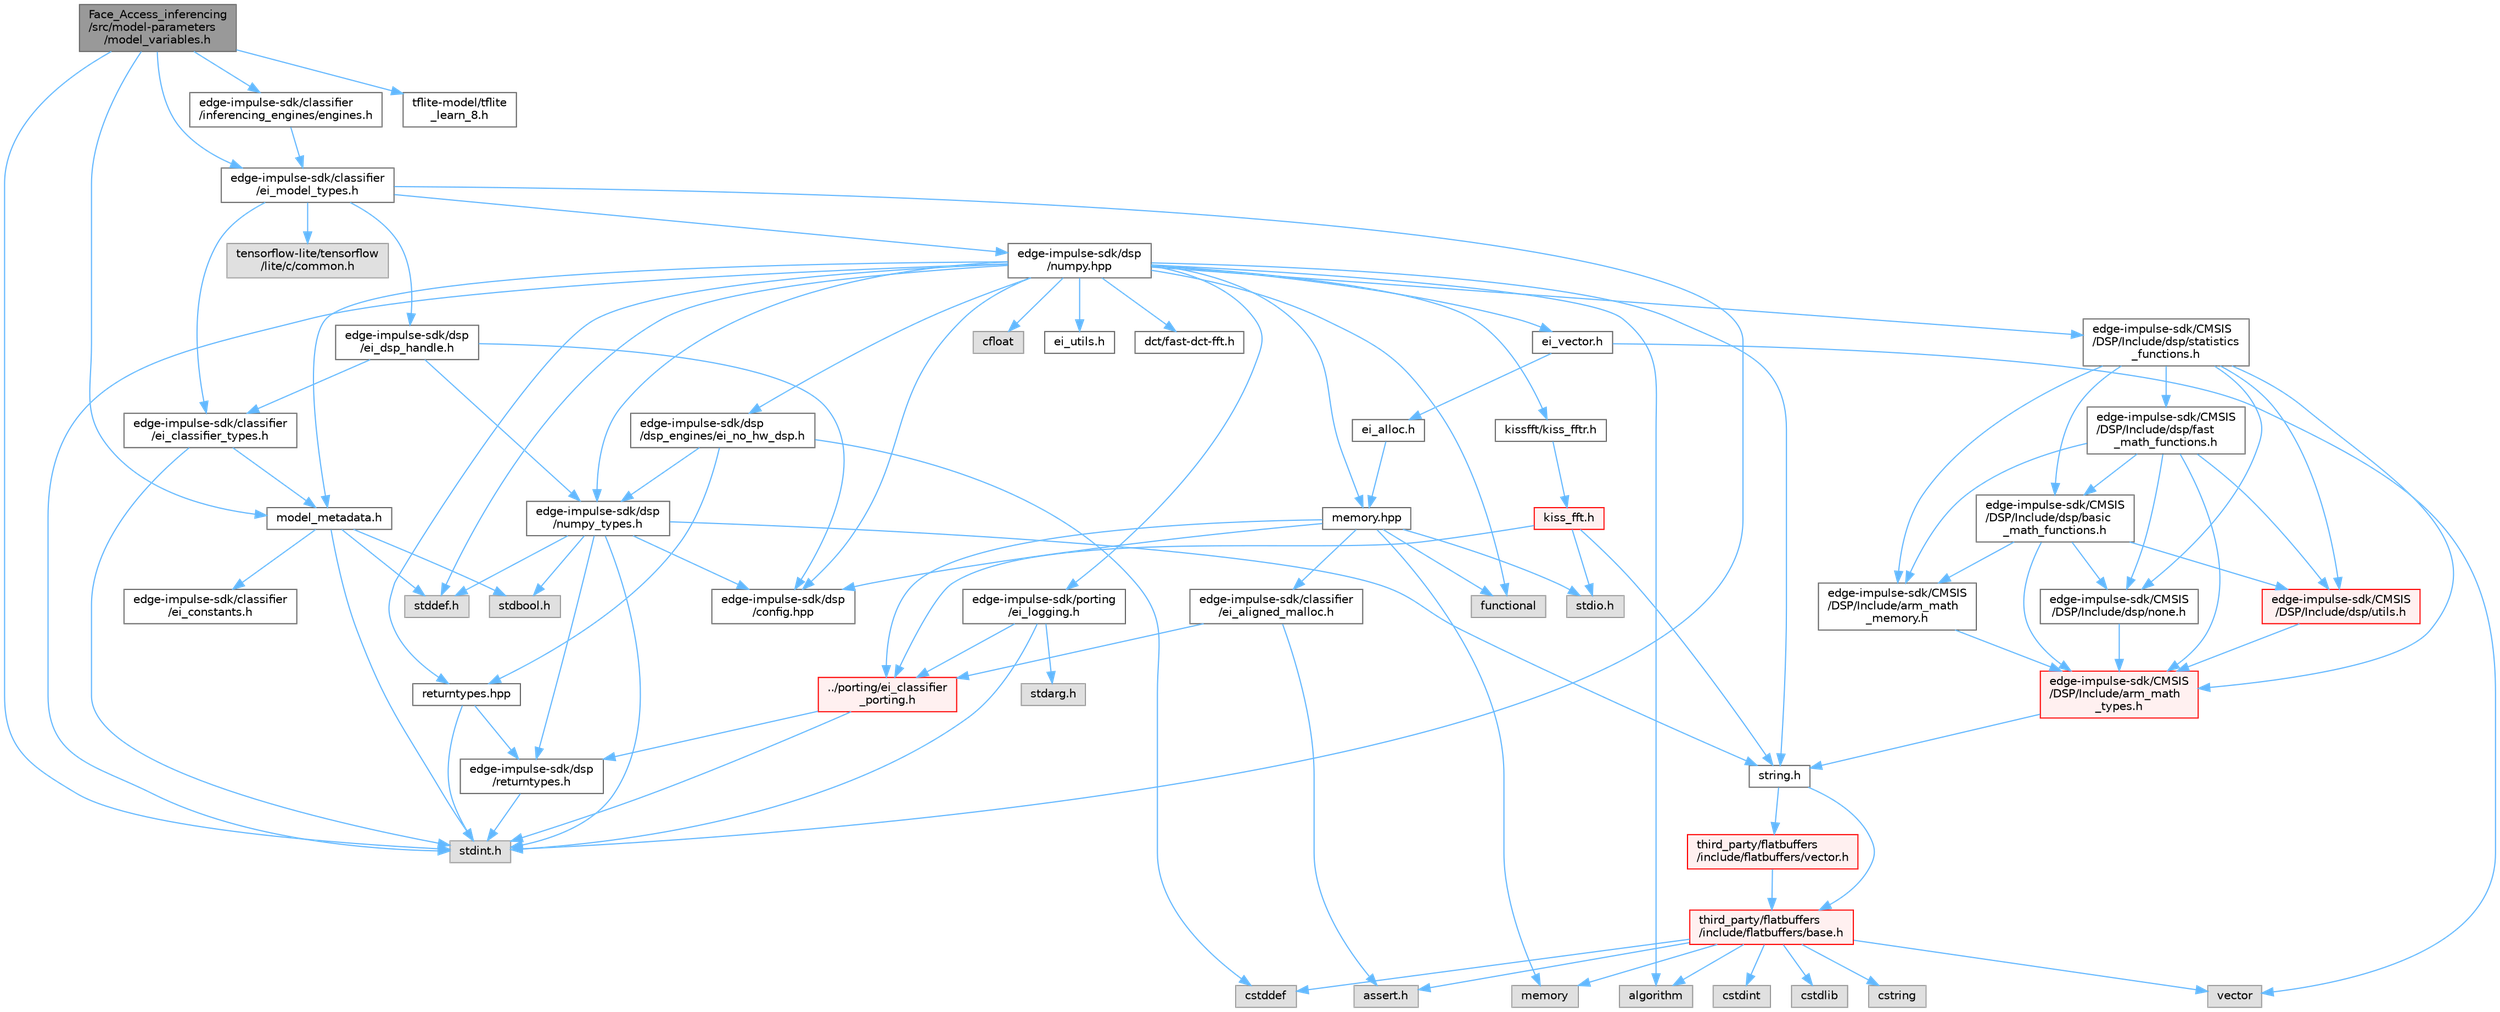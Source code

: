 digraph "Face_Access_inferencing/src/model-parameters/model_variables.h"
{
 // LATEX_PDF_SIZE
  bgcolor="transparent";
  edge [fontname=Helvetica,fontsize=10,labelfontname=Helvetica,labelfontsize=10];
  node [fontname=Helvetica,fontsize=10,shape=box,height=0.2,width=0.4];
  Node1 [id="Node000001",label="Face_Access_inferencing\l/src/model-parameters\l/model_variables.h",height=0.2,width=0.4,color="gray40", fillcolor="grey60", style="filled", fontcolor="black",tooltip=" "];
  Node1 -> Node2 [id="edge101_Node000001_Node000002",color="steelblue1",style="solid",tooltip=" "];
  Node2 [id="Node000002",label="stdint.h",height=0.2,width=0.4,color="grey60", fillcolor="#E0E0E0", style="filled",tooltip=" "];
  Node1 -> Node3 [id="edge102_Node000001_Node000003",color="steelblue1",style="solid",tooltip=" "];
  Node3 [id="Node000003",label="model_metadata.h",height=0.2,width=0.4,color="grey40", fillcolor="white", style="filled",URL="$model__metadata_8h.html",tooltip=" "];
  Node3 -> Node2 [id="edge103_Node000003_Node000002",color="steelblue1",style="solid",tooltip=" "];
  Node3 -> Node4 [id="edge104_Node000003_Node000004",color="steelblue1",style="solid",tooltip=" "];
  Node4 [id="Node000004",label="stdbool.h",height=0.2,width=0.4,color="grey60", fillcolor="#E0E0E0", style="filled",tooltip=" "];
  Node3 -> Node5 [id="edge105_Node000003_Node000005",color="steelblue1",style="solid",tooltip=" "];
  Node5 [id="Node000005",label="stddef.h",height=0.2,width=0.4,color="grey60", fillcolor="#E0E0E0", style="filled",tooltip=" "];
  Node3 -> Node6 [id="edge106_Node000003_Node000006",color="steelblue1",style="solid",tooltip=" "];
  Node6 [id="Node000006",label="edge-impulse-sdk/classifier\l/ei_constants.h",height=0.2,width=0.4,color="grey40", fillcolor="white", style="filled",URL="$ei__constants_8h.html",tooltip=" "];
  Node1 -> Node7 [id="edge107_Node000001_Node000007",color="steelblue1",style="solid",tooltip=" "];
  Node7 [id="Node000007",label="tflite-model/tflite\l_learn_8.h",height=0.2,width=0.4,color="grey40", fillcolor="white", style="filled",URL="$tflite__learn__8_8h.html",tooltip=" "];
  Node1 -> Node8 [id="edge108_Node000001_Node000008",color="steelblue1",style="solid",tooltip=" "];
  Node8 [id="Node000008",label="edge-impulse-sdk/classifier\l/ei_model_types.h",height=0.2,width=0.4,color="grey40", fillcolor="white", style="filled",URL="$ei__model__types_8h.html",tooltip=" "];
  Node8 -> Node2 [id="edge109_Node000008_Node000002",color="steelblue1",style="solid",tooltip=" "];
  Node8 -> Node9 [id="edge110_Node000008_Node000009",color="steelblue1",style="solid",tooltip=" "];
  Node9 [id="Node000009",label="edge-impulse-sdk/classifier\l/ei_classifier_types.h",height=0.2,width=0.4,color="grey40", fillcolor="white", style="filled",URL="$ei__classifier__types_8h.html",tooltip=" "];
  Node9 -> Node2 [id="edge111_Node000009_Node000002",color="steelblue1",style="solid",tooltip=" "];
  Node9 -> Node3 [id="edge112_Node000009_Node000003",color="steelblue1",style="solid",tooltip=" "];
  Node8 -> Node10 [id="edge113_Node000008_Node000010",color="steelblue1",style="solid",tooltip=" "];
  Node10 [id="Node000010",label="edge-impulse-sdk/dsp\l/ei_dsp_handle.h",height=0.2,width=0.4,color="grey40", fillcolor="white", style="filled",URL="$ei__dsp__handle_8h.html",tooltip=" "];
  Node10 -> Node11 [id="edge114_Node000010_Node000011",color="steelblue1",style="solid",tooltip=" "];
  Node11 [id="Node000011",label="edge-impulse-sdk/dsp\l/config.hpp",height=0.2,width=0.4,color="grey40", fillcolor="white", style="filled",URL="$config_8hpp.html",tooltip=" "];
  Node10 -> Node12 [id="edge115_Node000010_Node000012",color="steelblue1",style="solid",tooltip=" "];
  Node12 [id="Node000012",label="edge-impulse-sdk/dsp\l/numpy_types.h",height=0.2,width=0.4,color="grey40", fillcolor="white", style="filled",URL="$numpy__types_8h.html",tooltip=" "];
  Node12 -> Node2 [id="edge116_Node000012_Node000002",color="steelblue1",style="solid",tooltip=" "];
  Node12 -> Node4 [id="edge117_Node000012_Node000004",color="steelblue1",style="solid",tooltip=" "];
  Node12 -> Node13 [id="edge118_Node000012_Node000013",color="steelblue1",style="solid",tooltip=" "];
  Node13 [id="Node000013",label="string.h",height=0.2,width=0.4,color="grey40", fillcolor="white", style="filled",URL="$string_8h.html",tooltip=" "];
  Node13 -> Node14 [id="edge119_Node000013_Node000014",color="steelblue1",style="solid",tooltip=" "];
  Node14 [id="Node000014",label="third_party/flatbuffers\l/include/flatbuffers/base.h",height=0.2,width=0.4,color="red", fillcolor="#FFF0F0", style="filled",URL="$base_8h.html",tooltip=" "];
  Node14 -> Node15 [id="edge120_Node000014_Node000015",color="steelblue1",style="solid",tooltip=" "];
  Node15 [id="Node000015",label="assert.h",height=0.2,width=0.4,color="grey60", fillcolor="#E0E0E0", style="filled",tooltip=" "];
  Node14 -> Node16 [id="edge121_Node000014_Node000016",color="steelblue1",style="solid",tooltip=" "];
  Node16 [id="Node000016",label="cstdint",height=0.2,width=0.4,color="grey60", fillcolor="#E0E0E0", style="filled",tooltip=" "];
  Node14 -> Node17 [id="edge122_Node000014_Node000017",color="steelblue1",style="solid",tooltip=" "];
  Node17 [id="Node000017",label="cstddef",height=0.2,width=0.4,color="grey60", fillcolor="#E0E0E0", style="filled",tooltip=" "];
  Node14 -> Node18 [id="edge123_Node000014_Node000018",color="steelblue1",style="solid",tooltip=" "];
  Node18 [id="Node000018",label="cstdlib",height=0.2,width=0.4,color="grey60", fillcolor="#E0E0E0", style="filled",tooltip=" "];
  Node14 -> Node19 [id="edge124_Node000014_Node000019",color="steelblue1",style="solid",tooltip=" "];
  Node19 [id="Node000019",label="cstring",height=0.2,width=0.4,color="grey60", fillcolor="#E0E0E0", style="filled",tooltip=" "];
  Node14 -> Node23 [id="edge125_Node000014_Node000023",color="steelblue1",style="solid",tooltip=" "];
  Node23 [id="Node000023",label="vector",height=0.2,width=0.4,color="grey60", fillcolor="#E0E0E0", style="filled",tooltip=" "];
  Node14 -> Node25 [id="edge126_Node000014_Node000025",color="steelblue1",style="solid",tooltip=" "];
  Node25 [id="Node000025",label="algorithm",height=0.2,width=0.4,color="grey60", fillcolor="#E0E0E0", style="filled",tooltip=" "];
  Node14 -> Node27 [id="edge127_Node000014_Node000027",color="steelblue1",style="solid",tooltip=" "];
  Node27 [id="Node000027",label="memory",height=0.2,width=0.4,color="grey60", fillcolor="#E0E0E0", style="filled",tooltip=" "];
  Node13 -> Node28 [id="edge128_Node000013_Node000028",color="steelblue1",style="solid",tooltip=" "];
  Node28 [id="Node000028",label="third_party/flatbuffers\l/include/flatbuffers/vector.h",height=0.2,width=0.4,color="red", fillcolor="#FFF0F0", style="filled",URL="$vector_8h.html",tooltip=" "];
  Node28 -> Node14 [id="edge129_Node000028_Node000014",color="steelblue1",style="solid",tooltip=" "];
  Node12 -> Node5 [id="edge130_Node000012_Node000005",color="steelblue1",style="solid",tooltip=" "];
  Node12 -> Node11 [id="edge131_Node000012_Node000011",color="steelblue1",style="solid",tooltip=" "];
  Node12 -> Node32 [id="edge132_Node000012_Node000032",color="steelblue1",style="solid",tooltip=" "];
  Node32 [id="Node000032",label="edge-impulse-sdk/dsp\l/returntypes.h",height=0.2,width=0.4,color="grey40", fillcolor="white", style="filled",URL="$returntypes_8h.html",tooltip=" "];
  Node32 -> Node2 [id="edge133_Node000032_Node000002",color="steelblue1",style="solid",tooltip=" "];
  Node10 -> Node9 [id="edge134_Node000010_Node000009",color="steelblue1",style="solid",tooltip=" "];
  Node8 -> Node33 [id="edge135_Node000008_Node000033",color="steelblue1",style="solid",tooltip=" "];
  Node33 [id="Node000033",label="edge-impulse-sdk/dsp\l/numpy.hpp",height=0.2,width=0.4,color="grey40", fillcolor="white", style="filled",URL="$numpy_8hpp.html",tooltip=" "];
  Node33 -> Node2 [id="edge136_Node000033_Node000002",color="steelblue1",style="solid",tooltip=" "];
  Node33 -> Node13 [id="edge137_Node000033_Node000013",color="steelblue1",style="solid",tooltip=" "];
  Node33 -> Node5 [id="edge138_Node000033_Node000005",color="steelblue1",style="solid",tooltip=" "];
  Node33 -> Node34 [id="edge139_Node000033_Node000034",color="steelblue1",style="solid",tooltip=" "];
  Node34 [id="Node000034",label="cfloat",height=0.2,width=0.4,color="grey60", fillcolor="#E0E0E0", style="filled",tooltip=" "];
  Node33 -> Node35 [id="edge140_Node000033_Node000035",color="steelblue1",style="solid",tooltip=" "];
  Node35 [id="Node000035",label="ei_vector.h",height=0.2,width=0.4,color="grey40", fillcolor="white", style="filled",URL="$ei__vector_8h.html",tooltip=" "];
  Node35 -> Node36 [id="edge141_Node000035_Node000036",color="steelblue1",style="solid",tooltip=" "];
  Node36 [id="Node000036",label="ei_alloc.h",height=0.2,width=0.4,color="grey40", fillcolor="white", style="filled",URL="$ei__alloc_8h.html",tooltip=" "];
  Node36 -> Node37 [id="edge142_Node000036_Node000037",color="steelblue1",style="solid",tooltip=" "];
  Node37 [id="Node000037",label="memory.hpp",height=0.2,width=0.4,color="grey40", fillcolor="white", style="filled",URL="$memory_8hpp.html",tooltip=" "];
  Node37 -> Node38 [id="edge143_Node000037_Node000038",color="steelblue1",style="solid",tooltip=" "];
  Node38 [id="Node000038",label="functional",height=0.2,width=0.4,color="grey60", fillcolor="#E0E0E0", style="filled",tooltip=" "];
  Node37 -> Node39 [id="edge144_Node000037_Node000039",color="steelblue1",style="solid",tooltip=" "];
  Node39 [id="Node000039",label="stdio.h",height=0.2,width=0.4,color="grey60", fillcolor="#E0E0E0", style="filled",tooltip=" "];
  Node37 -> Node27 [id="edge145_Node000037_Node000027",color="steelblue1",style="solid",tooltip=" "];
  Node37 -> Node40 [id="edge146_Node000037_Node000040",color="steelblue1",style="solid",tooltip=" "];
  Node40 [id="Node000040",label="../porting/ei_classifier\l_porting.h",height=0.2,width=0.4,color="red", fillcolor="#FFF0F0", style="filled",URL="$ei__classifier__porting_8h.html",tooltip=" "];
  Node40 -> Node2 [id="edge147_Node000040_Node000002",color="steelblue1",style="solid",tooltip=" "];
  Node40 -> Node32 [id="edge148_Node000040_Node000032",color="steelblue1",style="solid",tooltip=" "];
  Node37 -> Node42 [id="edge149_Node000037_Node000042",color="steelblue1",style="solid",tooltip=" "];
  Node42 [id="Node000042",label="edge-impulse-sdk/classifier\l/ei_aligned_malloc.h",height=0.2,width=0.4,color="grey40", fillcolor="white", style="filled",URL="$ei__aligned__malloc_8h.html",tooltip=" "];
  Node42 -> Node15 [id="edge150_Node000042_Node000015",color="steelblue1",style="solid",tooltip=" "];
  Node42 -> Node40 [id="edge151_Node000042_Node000040",color="steelblue1",style="solid",tooltip=" "];
  Node37 -> Node11 [id="edge152_Node000037_Node000011",color="steelblue1",style="solid",tooltip=" "];
  Node35 -> Node23 [id="edge153_Node000035_Node000023",color="steelblue1",style="solid",tooltip=" "];
  Node33 -> Node25 [id="edge154_Node000033_Node000025",color="steelblue1",style="solid",tooltip=" "];
  Node33 -> Node12 [id="edge155_Node000033_Node000012",color="steelblue1",style="solid",tooltip=" "];
  Node33 -> Node11 [id="edge156_Node000033_Node000011",color="steelblue1",style="solid",tooltip=" "];
  Node33 -> Node43 [id="edge157_Node000033_Node000043",color="steelblue1",style="solid",tooltip=" "];
  Node43 [id="Node000043",label="returntypes.hpp",height=0.2,width=0.4,color="grey40", fillcolor="white", style="filled",URL="$returntypes_8hpp.html",tooltip=" "];
  Node43 -> Node2 [id="edge158_Node000043_Node000002",color="steelblue1",style="solid",tooltip=" "];
  Node43 -> Node32 [id="edge159_Node000043_Node000032",color="steelblue1",style="solid",tooltip=" "];
  Node33 -> Node37 [id="edge160_Node000033_Node000037",color="steelblue1",style="solid",tooltip=" "];
  Node33 -> Node44 [id="edge161_Node000033_Node000044",color="steelblue1",style="solid",tooltip=" "];
  Node44 [id="Node000044",label="ei_utils.h",height=0.2,width=0.4,color="grey40", fillcolor="white", style="filled",URL="$ei__utils_8h.html",tooltip=" "];
  Node33 -> Node45 [id="edge162_Node000033_Node000045",color="steelblue1",style="solid",tooltip=" "];
  Node45 [id="Node000045",label="dct/fast-dct-fft.h",height=0.2,width=0.4,color="grey40", fillcolor="white", style="filled",URL="$fast-dct-fft_8h.html",tooltip=" "];
  Node33 -> Node46 [id="edge163_Node000033_Node000046",color="steelblue1",style="solid",tooltip=" "];
  Node46 [id="Node000046",label="kissfft/kiss_fftr.h",height=0.2,width=0.4,color="grey40", fillcolor="white", style="filled",URL="$_face___access__inferencing_2src_2edge-impulse-sdk_2dsp_2kissfft_2kiss__fftr_8h.html",tooltip=" "];
  Node46 -> Node47 [id="edge164_Node000046_Node000047",color="steelblue1",style="solid",tooltip=" "];
  Node47 [id="Node000047",label="kiss_fft.h",height=0.2,width=0.4,color="red", fillcolor="#FFF0F0", style="filled",URL="$_face___access__inferencing_2src_2edge-impulse-sdk_2dsp_2kissfft_2kiss__fft_8h.html",tooltip=" "];
  Node47 -> Node39 [id="edge165_Node000047_Node000039",color="steelblue1",style="solid",tooltip=" "];
  Node47 -> Node13 [id="edge166_Node000047_Node000013",color="steelblue1",style="solid",tooltip=" "];
  Node47 -> Node40 [id="edge167_Node000047_Node000040",color="steelblue1",style="solid",tooltip=" "];
  Node33 -> Node49 [id="edge168_Node000033_Node000049",color="steelblue1",style="solid",tooltip=" "];
  Node49 [id="Node000049",label="edge-impulse-sdk/porting\l/ei_logging.h",height=0.2,width=0.4,color="grey40", fillcolor="white", style="filled",URL="$ei__logging_8h.html",tooltip=" "];
  Node49 -> Node2 [id="edge169_Node000049_Node000002",color="steelblue1",style="solid",tooltip=" "];
  Node49 -> Node50 [id="edge170_Node000049_Node000050",color="steelblue1",style="solid",tooltip=" "];
  Node50 [id="Node000050",label="stdarg.h",height=0.2,width=0.4,color="grey60", fillcolor="#E0E0E0", style="filled",tooltip=" "];
  Node49 -> Node40 [id="edge171_Node000049_Node000040",color="steelblue1",style="solid",tooltip=" "];
  Node33 -> Node3 [id="edge172_Node000033_Node000003",color="steelblue1",style="solid",tooltip=" "];
  Node33 -> Node51 [id="edge173_Node000033_Node000051",color="steelblue1",style="solid",tooltip=" "];
  Node51 [id="Node000051",label="edge-impulse-sdk/dsp\l/dsp_engines/ei_no_hw_dsp.h",height=0.2,width=0.4,color="grey40", fillcolor="white", style="filled",URL="$ei__no__hw__dsp_8h.html",tooltip=" "];
  Node51 -> Node17 [id="edge174_Node000051_Node000017",color="steelblue1",style="solid",tooltip=" "];
  Node51 -> Node43 [id="edge175_Node000051_Node000043",color="steelblue1",style="solid",tooltip=" "];
  Node51 -> Node12 [id="edge176_Node000051_Node000012",color="steelblue1",style="solid",tooltip=" "];
  Node33 -> Node52 [id="edge177_Node000033_Node000052",color="steelblue1",style="solid",tooltip=" "];
  Node52 [id="Node000052",label="edge-impulse-sdk/CMSIS\l/DSP/Include/dsp/statistics\l_functions.h",height=0.2,width=0.4,color="grey40", fillcolor="white", style="filled",URL="$statistics__functions_8h.html",tooltip=" "];
  Node52 -> Node53 [id="edge178_Node000052_Node000053",color="steelblue1",style="solid",tooltip=" "];
  Node53 [id="Node000053",label="edge-impulse-sdk/CMSIS\l/DSP/Include/arm_math\l_types.h",height=0.2,width=0.4,color="red", fillcolor="#FFF0F0", style="filled",URL="$arm__math__types_8h.html",tooltip=" "];
  Node53 -> Node13 [id="edge179_Node000053_Node000013",color="steelblue1",style="solid",tooltip=" "];
  Node52 -> Node57 [id="edge180_Node000052_Node000057",color="steelblue1",style="solid",tooltip=" "];
  Node57 [id="Node000057",label="edge-impulse-sdk/CMSIS\l/DSP/Include/arm_math\l_memory.h",height=0.2,width=0.4,color="grey40", fillcolor="white", style="filled",URL="$arm__math__memory_8h.html",tooltip=" "];
  Node57 -> Node53 [id="edge181_Node000057_Node000053",color="steelblue1",style="solid",tooltip=" "];
  Node52 -> Node58 [id="edge182_Node000052_Node000058",color="steelblue1",style="solid",tooltip=" "];
  Node58 [id="Node000058",label="edge-impulse-sdk/CMSIS\l/DSP/Include/dsp/none.h",height=0.2,width=0.4,color="grey40", fillcolor="white", style="filled",URL="$none_8h.html",tooltip=" "];
  Node58 -> Node53 [id="edge183_Node000058_Node000053",color="steelblue1",style="solid",tooltip=" "];
  Node52 -> Node59 [id="edge184_Node000052_Node000059",color="steelblue1",style="solid",tooltip=" "];
  Node59 [id="Node000059",label="edge-impulse-sdk/CMSIS\l/DSP/Include/dsp/utils.h",height=0.2,width=0.4,color="red", fillcolor="#FFF0F0", style="filled",URL="$utils_8h.html",tooltip=" "];
  Node59 -> Node53 [id="edge185_Node000059_Node000053",color="steelblue1",style="solid",tooltip=" "];
  Node52 -> Node60 [id="edge186_Node000052_Node000060",color="steelblue1",style="solid",tooltip=" "];
  Node60 [id="Node000060",label="edge-impulse-sdk/CMSIS\l/DSP/Include/dsp/basic\l_math_functions.h",height=0.2,width=0.4,color="grey40", fillcolor="white", style="filled",URL="$basic__math__functions_8h.html",tooltip=" "];
  Node60 -> Node53 [id="edge187_Node000060_Node000053",color="steelblue1",style="solid",tooltip=" "];
  Node60 -> Node57 [id="edge188_Node000060_Node000057",color="steelblue1",style="solid",tooltip=" "];
  Node60 -> Node58 [id="edge189_Node000060_Node000058",color="steelblue1",style="solid",tooltip=" "];
  Node60 -> Node59 [id="edge190_Node000060_Node000059",color="steelblue1",style="solid",tooltip=" "];
  Node52 -> Node61 [id="edge191_Node000052_Node000061",color="steelblue1",style="solid",tooltip=" "];
  Node61 [id="Node000061",label="edge-impulse-sdk/CMSIS\l/DSP/Include/dsp/fast\l_math_functions.h",height=0.2,width=0.4,color="grey40", fillcolor="white", style="filled",URL="$fast__math__functions_8h.html",tooltip=" "];
  Node61 -> Node53 [id="edge192_Node000061_Node000053",color="steelblue1",style="solid",tooltip=" "];
  Node61 -> Node57 [id="edge193_Node000061_Node000057",color="steelblue1",style="solid",tooltip=" "];
  Node61 -> Node58 [id="edge194_Node000061_Node000058",color="steelblue1",style="solid",tooltip=" "];
  Node61 -> Node59 [id="edge195_Node000061_Node000059",color="steelblue1",style="solid",tooltip=" "];
  Node61 -> Node60 [id="edge196_Node000061_Node000060",color="steelblue1",style="solid",tooltip=" "];
  Node33 -> Node38 [id="edge197_Node000033_Node000038",color="steelblue1",style="solid",tooltip=" "];
  Node8 -> Node62 [id="edge198_Node000008_Node000062",color="steelblue1",style="solid",tooltip=" "];
  Node62 [id="Node000062",label="tensorflow-lite/tensorflow\l/lite/c/common.h",height=0.2,width=0.4,color="grey60", fillcolor="#E0E0E0", style="filled",tooltip=" "];
  Node1 -> Node63 [id="edge199_Node000001_Node000063",color="steelblue1",style="solid",tooltip=" "];
  Node63 [id="Node000063",label="edge-impulse-sdk/classifier\l/inferencing_engines/engines.h",height=0.2,width=0.4,color="grey40", fillcolor="white", style="filled",URL="$engines_8h.html",tooltip=" "];
  Node63 -> Node8 [id="edge200_Node000063_Node000008",color="steelblue1",style="solid",tooltip=" "];
}
